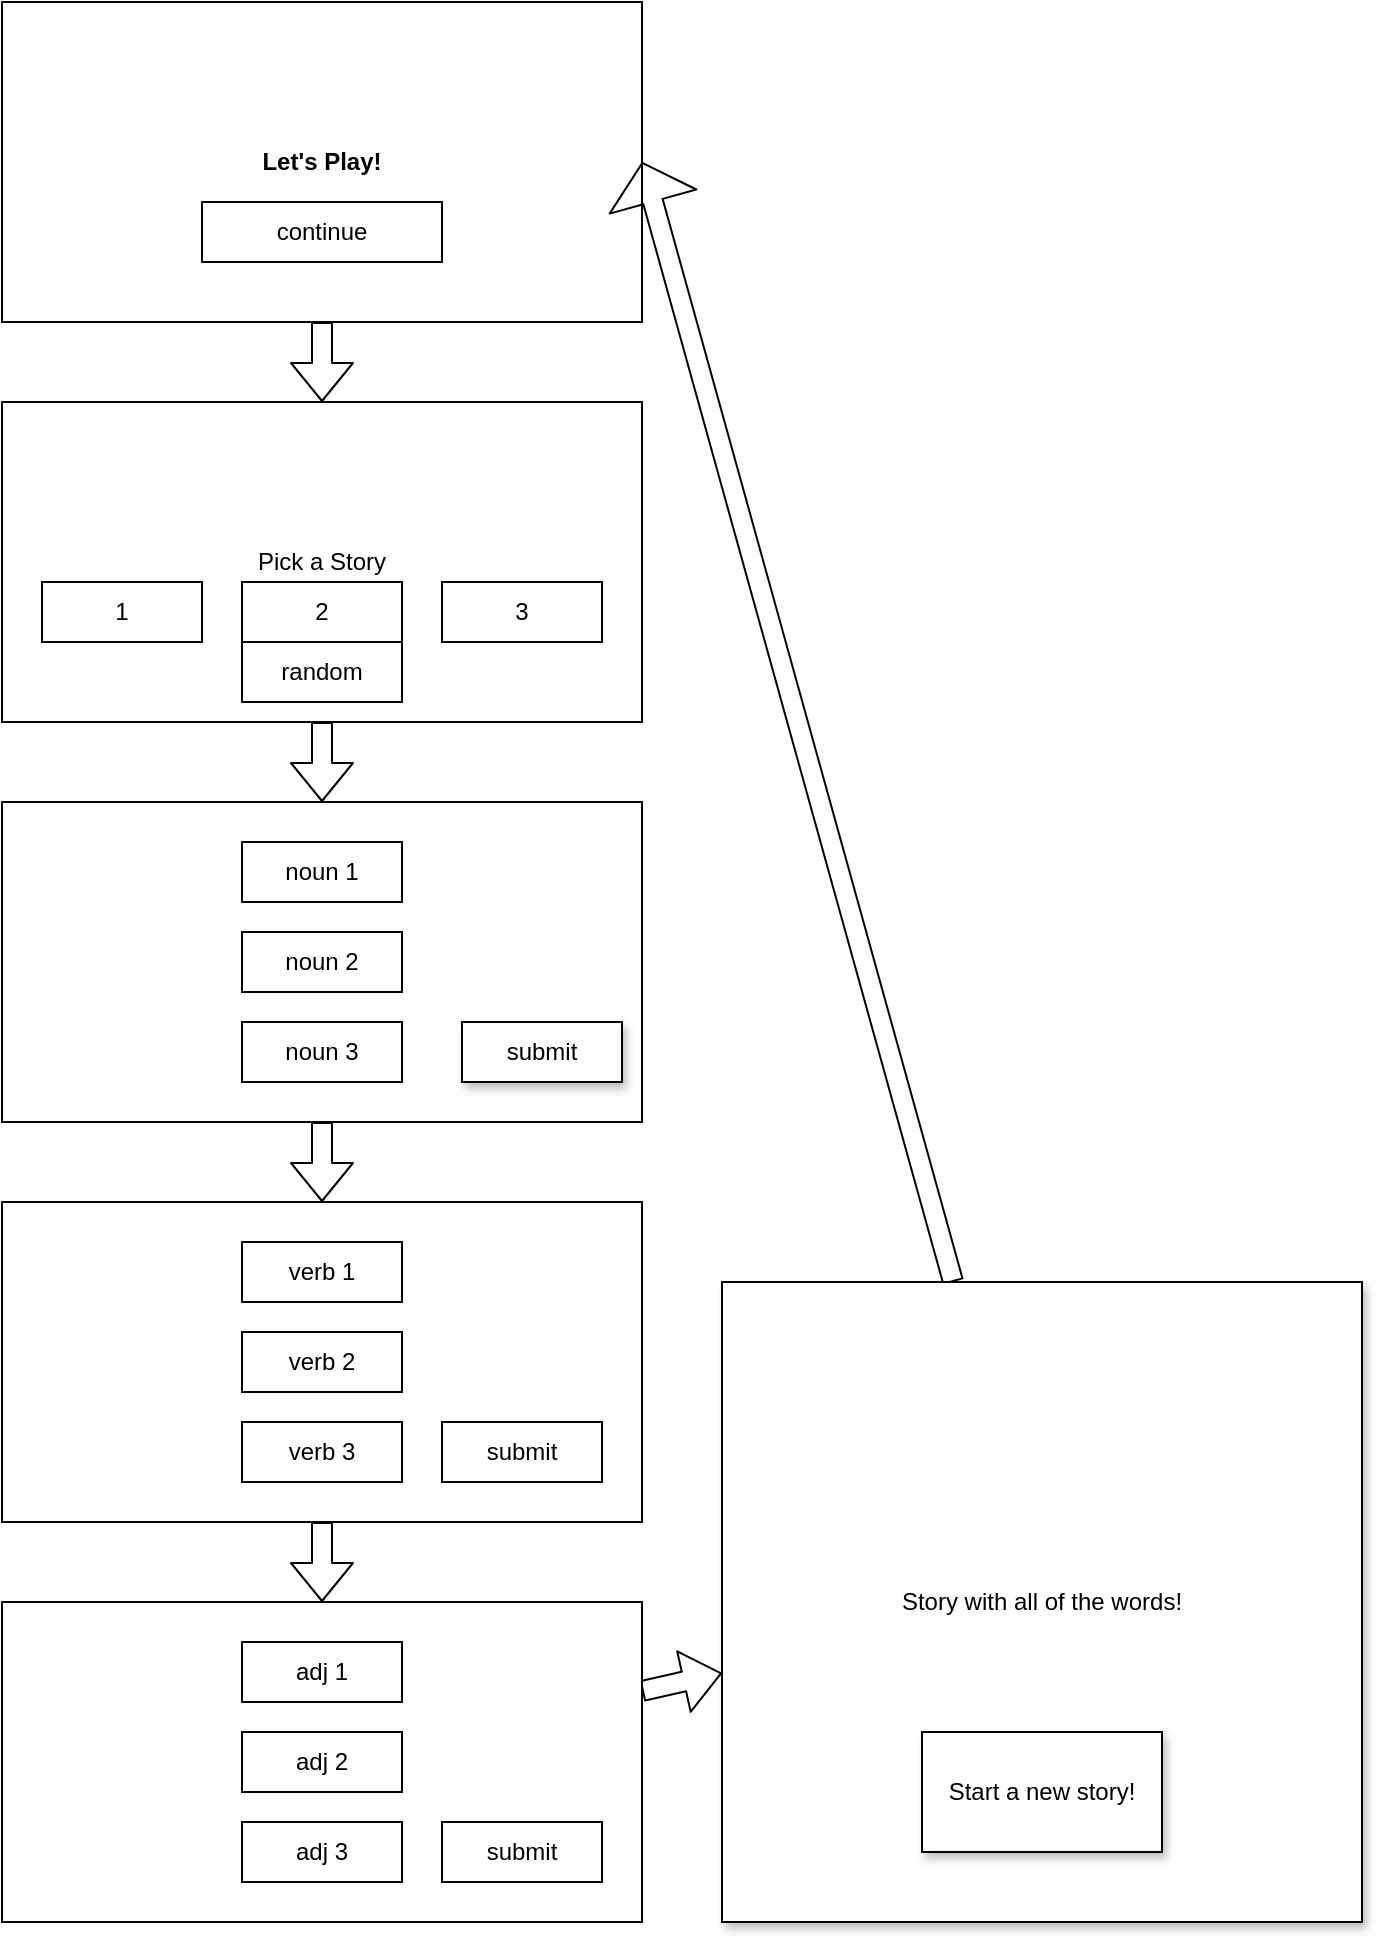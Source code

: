 <mxfile>
    <diagram id="ocurnBHA0zyU9KpZRLDQ" name="Page-1">
        <mxGraphModel dx="350" dy="310" grid="1" gridSize="10" guides="1" tooltips="1" connect="1" arrows="1" fold="1" page="1" pageScale="1" pageWidth="850" pageHeight="1100" math="0" shadow="0">
            <root>
                <mxCell id="0"/>
                <mxCell id="1" parent="0"/>
                <mxCell id="5" value="" style="edgeStyle=none;shape=flexArrow;html=1;" edge="1" parent="1" source="2" target="4">
                    <mxGeometry relative="1" as="geometry"/>
                </mxCell>
                <mxCell id="2" value="Let's Play!" style="whiteSpace=wrap;html=1;fontStyle=1" parent="1" vertex="1">
                    <mxGeometry x="40" y="40" width="320" height="160" as="geometry"/>
                </mxCell>
                <mxCell id="3" value="continue" style="whiteSpace=wrap;html=1;" parent="1" vertex="1">
                    <mxGeometry x="140" y="140" width="120" height="30" as="geometry"/>
                </mxCell>
                <mxCell id="16" value="" style="edgeStyle=none;shape=flexArrow;html=1;entryX=0.5;entryY=0;entryDx=0;entryDy=0;" edge="1" parent="1" source="4" target="10">
                    <mxGeometry relative="1" as="geometry">
                        <mxPoint x="200" y="450" as="targetPoint"/>
                    </mxGeometry>
                </mxCell>
                <mxCell id="4" value="Pick a Story" style="whiteSpace=wrap;html=1;" vertex="1" parent="1">
                    <mxGeometry x="40" y="240" width="320" height="160" as="geometry"/>
                </mxCell>
                <mxCell id="6" value="1" style="whiteSpace=wrap;html=1;" vertex="1" parent="1">
                    <mxGeometry x="60" y="330" width="80" height="30" as="geometry"/>
                </mxCell>
                <mxCell id="7" value="2" style="whiteSpace=wrap;html=1;" vertex="1" parent="1">
                    <mxGeometry x="160" y="330" width="80" height="30" as="geometry"/>
                </mxCell>
                <mxCell id="8" value="3" style="whiteSpace=wrap;html=1;" vertex="1" parent="1">
                    <mxGeometry x="260" y="330" width="80" height="30" as="geometry"/>
                </mxCell>
                <mxCell id="9" value="random" style="whiteSpace=wrap;html=1;" vertex="1" parent="1">
                    <mxGeometry x="160" y="360" width="80" height="30" as="geometry"/>
                </mxCell>
                <mxCell id="17" value="" style="edgeStyle=none;shape=flexArrow;html=1;" edge="1" parent="1" source="10" target="13">
                    <mxGeometry relative="1" as="geometry"/>
                </mxCell>
                <mxCell id="10" value="" style="whiteSpace=wrap;html=1;" vertex="1" parent="1">
                    <mxGeometry x="40" y="440" width="320" height="160" as="geometry"/>
                </mxCell>
                <mxCell id="11" value="noun 1" style="whiteSpace=wrap;html=1;" vertex="1" parent="1">
                    <mxGeometry x="160" y="460" width="80" height="30" as="geometry"/>
                </mxCell>
                <mxCell id="12" value="noun 2" style="whiteSpace=wrap;html=1;" vertex="1" parent="1">
                    <mxGeometry x="160" y="505" width="80" height="30" as="geometry"/>
                </mxCell>
                <mxCell id="22" value="" style="edgeStyle=none;shape=flexArrow;html=1;" edge="1" parent="1" source="13" target="21">
                    <mxGeometry relative="1" as="geometry"/>
                </mxCell>
                <mxCell id="13" value="" style="whiteSpace=wrap;html=1;" vertex="1" parent="1">
                    <mxGeometry x="40" y="640" width="320" height="160" as="geometry"/>
                </mxCell>
                <mxCell id="14" value="noun 3" style="whiteSpace=wrap;html=1;" vertex="1" parent="1">
                    <mxGeometry x="160" y="550" width="80" height="30" as="geometry"/>
                </mxCell>
                <mxCell id="18" value="verb 1" style="whiteSpace=wrap;html=1;" vertex="1" parent="1">
                    <mxGeometry x="160" y="660" width="80" height="30" as="geometry"/>
                </mxCell>
                <mxCell id="19" value="verb 2" style="whiteSpace=wrap;html=1;" vertex="1" parent="1">
                    <mxGeometry x="160" y="705" width="80" height="30" as="geometry"/>
                </mxCell>
                <mxCell id="20" value="verb 3" style="whiteSpace=wrap;html=1;" vertex="1" parent="1">
                    <mxGeometry x="160" y="750" width="80" height="30" as="geometry"/>
                </mxCell>
                <mxCell id="30" value="" style="edgeStyle=none;shape=flexArrow;html=1;" edge="1" parent="1" source="21" target="29">
                    <mxGeometry relative="1" as="geometry"/>
                </mxCell>
                <mxCell id="21" value="" style="whiteSpace=wrap;html=1;" vertex="1" parent="1">
                    <mxGeometry x="40" y="840" width="320" height="160" as="geometry"/>
                </mxCell>
                <mxCell id="23" value="adj 1" style="whiteSpace=wrap;html=1;" vertex="1" parent="1">
                    <mxGeometry x="160" y="860" width="80" height="30" as="geometry"/>
                </mxCell>
                <mxCell id="24" value="adj 2" style="whiteSpace=wrap;html=1;" vertex="1" parent="1">
                    <mxGeometry x="160" y="905" width="80" height="30" as="geometry"/>
                </mxCell>
                <mxCell id="25" value="adj 3" style="whiteSpace=wrap;html=1;" vertex="1" parent="1">
                    <mxGeometry x="160" y="950" width="80" height="30" as="geometry"/>
                </mxCell>
                <mxCell id="26" value="submit" style="whiteSpace=wrap;html=1;" vertex="1" parent="1">
                    <mxGeometry x="260" y="950" width="80" height="30" as="geometry"/>
                </mxCell>
                <mxCell id="27" value="submit" style="whiteSpace=wrap;html=1;" vertex="1" parent="1">
                    <mxGeometry x="260" y="750" width="80" height="30" as="geometry"/>
                </mxCell>
                <mxCell id="28" value="submit" style="whiteSpace=wrap;html=1;shadow=1;" vertex="1" parent="1">
                    <mxGeometry x="270" y="550" width="80" height="30" as="geometry"/>
                </mxCell>
                <mxCell id="32" style="edgeStyle=none;shape=flexArrow;html=1;endWidth=34;endSize=6.34;entryX=1;entryY=0.5;entryDx=0;entryDy=0;" edge="1" parent="1" source="29" target="2">
                    <mxGeometry relative="1" as="geometry">
                        <mxPoint x="560" y="120" as="targetPoint"/>
                    </mxGeometry>
                </mxCell>
                <mxCell id="29" value="Story with all of the words!" style="whiteSpace=wrap;html=1;shadow=1;" vertex="1" parent="1">
                    <mxGeometry x="400" y="680" width="320" height="320" as="geometry"/>
                </mxCell>
                <mxCell id="31" value="Start a new story!" style="whiteSpace=wrap;html=1;shadow=1;" vertex="1" parent="1">
                    <mxGeometry x="500" y="905" width="120" height="60" as="geometry"/>
                </mxCell>
            </root>
        </mxGraphModel>
    </diagram>
</mxfile>